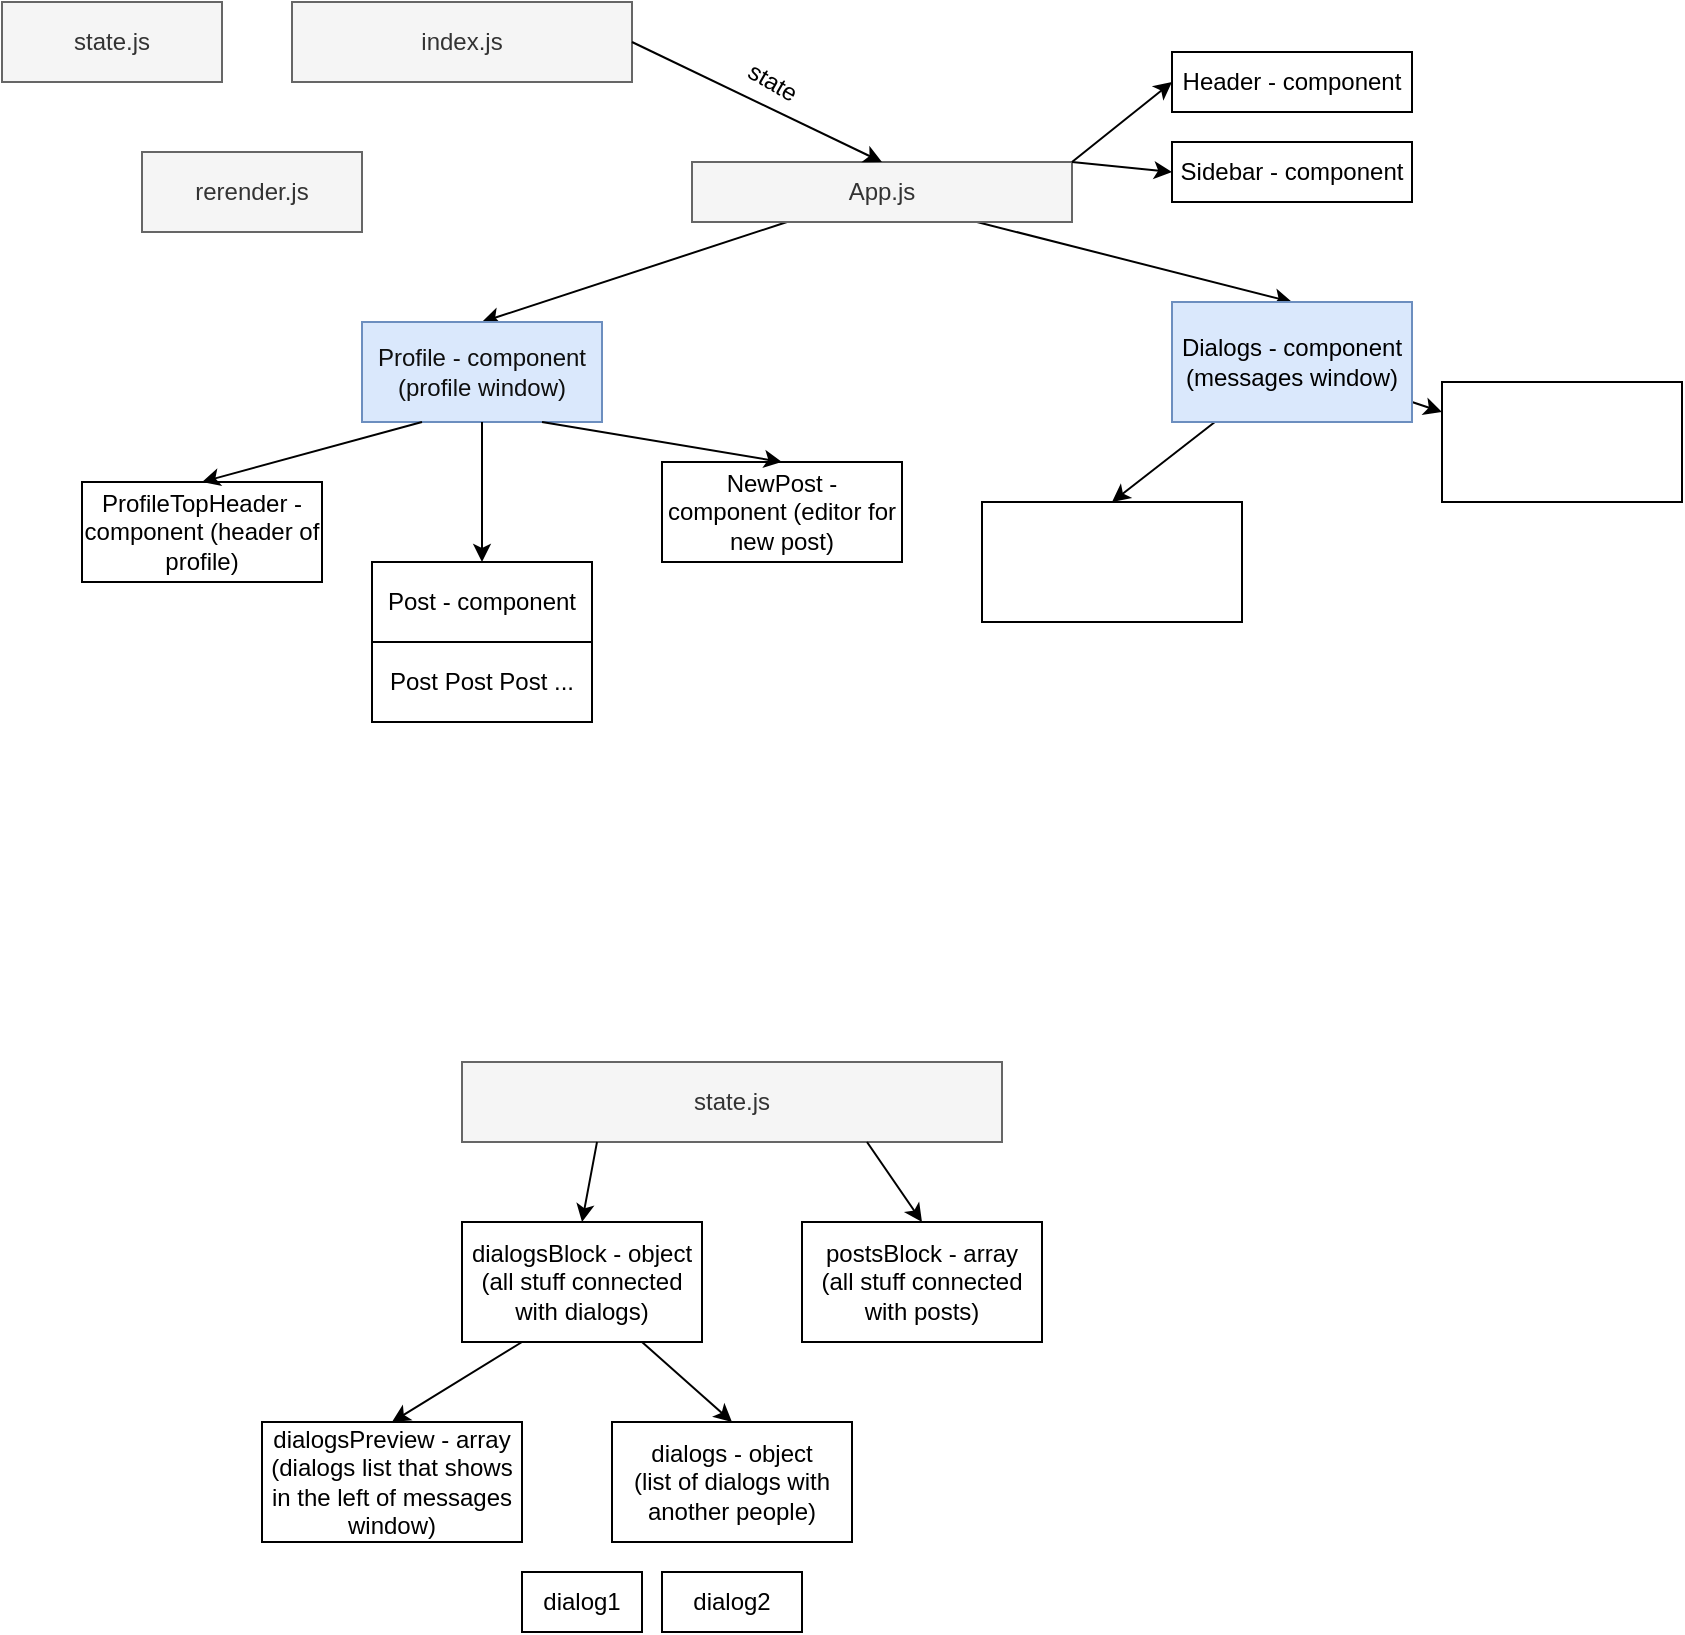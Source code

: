 <mxfile>
    <diagram id="GZvO0lACdGyjekIg9lWZ" name="Page-1">
        <mxGraphModel dx="333" dy="533" grid="1" gridSize="10" guides="1" tooltips="1" connect="1" arrows="1" fold="1" page="1" pageScale="1" pageWidth="850" pageHeight="1100" math="0" shadow="0">
            <root>
                <mxCell id="0"/>
                <mxCell id="1" parent="0"/>
                <mxCell id="2" value="state.js" style="rounded=0;whiteSpace=wrap;html=1;fillColor=#f5f5f5;fontColor=#333333;strokeColor=#666666;" parent="1" vertex="1">
                    <mxGeometry x="240" y="570" width="270" height="40" as="geometry"/>
                </mxCell>
                <mxCell id="3" value="dialogsBlock - object&lt;br&gt;(all stuff connected with dialogs)" style="rounded=0;whiteSpace=wrap;html=1;" parent="1" vertex="1">
                    <mxGeometry x="240" y="650" width="120" height="60" as="geometry"/>
                </mxCell>
                <mxCell id="4" value="postsBlock - array&lt;br&gt;(all stuff connected with posts)" style="whiteSpace=wrap;html=1;" parent="1" vertex="1">
                    <mxGeometry x="410" y="650" width="120" height="60" as="geometry"/>
                </mxCell>
                <mxCell id="5" value="" style="endArrow=classic;html=1;exitX=0.25;exitY=1;exitDx=0;exitDy=0;entryX=0.5;entryY=0;entryDx=0;entryDy=0;" parent="1" source="2" target="3" edge="1">
                    <mxGeometry width="50" height="50" relative="1" as="geometry">
                        <mxPoint x="390" y="680" as="sourcePoint"/>
                        <mxPoint x="440" y="630" as="targetPoint"/>
                    </mxGeometry>
                </mxCell>
                <mxCell id="6" value="" style="edgeStyle=none;orthogonalLoop=1;jettySize=auto;html=1;exitX=0.75;exitY=1;exitDx=0;exitDy=0;entryX=0.5;entryY=0;entryDx=0;entryDy=0;" parent="1" source="2" target="4" edge="1">
                    <mxGeometry width="100" relative="1" as="geometry">
                        <mxPoint x="380" y="630" as="sourcePoint"/>
                        <mxPoint x="480" y="630" as="targetPoint"/>
                        <Array as="points"/>
                    </mxGeometry>
                </mxCell>
                <mxCell id="7" value="dialogsPreview - array&lt;br&gt;(dialogs list that shows in the left of messages window)" style="whiteSpace=wrap;html=1;" parent="1" vertex="1">
                    <mxGeometry x="140" y="750" width="130" height="60" as="geometry"/>
                </mxCell>
                <mxCell id="8" value="" style="edgeStyle=none;orthogonalLoop=1;jettySize=auto;html=1;exitX=0.25;exitY=1;exitDx=0;exitDy=0;entryX=0.5;entryY=0;entryDx=0;entryDy=0;" parent="1" source="3" target="7" edge="1">
                    <mxGeometry width="100" relative="1" as="geometry">
                        <mxPoint x="230" y="730" as="sourcePoint"/>
                        <mxPoint x="330" y="730" as="targetPoint"/>
                        <Array as="points"/>
                    </mxGeometry>
                </mxCell>
                <mxCell id="9" value="dialogs - object&lt;br&gt;(list of dialogs with another people)" style="whiteSpace=wrap;html=1;" parent="1" vertex="1">
                    <mxGeometry x="315" y="750" width="120" height="60" as="geometry"/>
                </mxCell>
                <mxCell id="10" value="" style="edgeStyle=none;orthogonalLoop=1;jettySize=auto;html=1;exitX=0.75;exitY=1;exitDx=0;exitDy=0;entryX=0.5;entryY=0;entryDx=0;entryDy=0;" parent="1" source="3" target="9" edge="1">
                    <mxGeometry width="100" relative="1" as="geometry">
                        <mxPoint x="280" y="720" as="sourcePoint"/>
                        <mxPoint x="380" y="720" as="targetPoint"/>
                        <Array as="points"/>
                    </mxGeometry>
                </mxCell>
                <mxCell id="11" value="dialog1" style="whiteSpace=wrap;html=1;" parent="1" vertex="1">
                    <mxGeometry x="270" y="825" width="60" height="30" as="geometry"/>
                </mxCell>
                <mxCell id="13" value="dialog2" style="whiteSpace=wrap;html=1;" parent="1" vertex="1">
                    <mxGeometry x="340" y="825" width="70" height="30" as="geometry"/>
                </mxCell>
                <mxCell id="14" value="index.js" style="whiteSpace=wrap;html=1;fillColor=#f5f5f5;fontColor=#333333;strokeColor=#666666;" parent="1" vertex="1">
                    <mxGeometry x="155" y="40" width="170" height="40" as="geometry"/>
                </mxCell>
                <mxCell id="19" style="edgeStyle=none;html=1;entryX=0.5;entryY=0;entryDx=0;entryDy=0;exitX=0.25;exitY=1;exitDx=0;exitDy=0;" parent="1" source="15" target="18" edge="1">
                    <mxGeometry relative="1" as="geometry"/>
                </mxCell>
                <mxCell id="21" style="edgeStyle=none;html=1;entryX=0.5;entryY=0;entryDx=0;entryDy=0;exitX=0.75;exitY=1;exitDx=0;exitDy=0;" parent="1" source="15" target="20" edge="1">
                    <mxGeometry relative="1" as="geometry"/>
                </mxCell>
                <mxCell id="15" value="App.js" style="whiteSpace=wrap;html=1;fillColor=#f5f5f5;fontColor=#333333;strokeColor=#666666;" parent="1" vertex="1">
                    <mxGeometry x="355" y="120" width="190" height="30" as="geometry"/>
                </mxCell>
                <mxCell id="16" value="" style="edgeStyle=none;orthogonalLoop=1;jettySize=auto;html=1;exitX=1;exitY=0.5;exitDx=0;exitDy=0;entryX=0.5;entryY=0;entryDx=0;entryDy=0;" parent="1" source="14" target="15" edge="1">
                    <mxGeometry width="100" relative="1" as="geometry">
                        <mxPoint x="335" y="80" as="sourcePoint"/>
                        <mxPoint x="435" y="80" as="targetPoint"/>
                        <Array as="points"/>
                    </mxGeometry>
                </mxCell>
                <mxCell id="17" value="state" style="text;html=1;align=center;verticalAlign=middle;resizable=0;points=[];autosize=1;strokeColor=none;fillColor=none;rotation=30;" parent="1" vertex="1">
                    <mxGeometry x="370" y="65" width="50" height="30" as="geometry"/>
                </mxCell>
                <mxCell id="18" value="&lt;font color=&quot;#0f0f0f&quot;&gt;Profile - component (profile window)&lt;/font&gt;" style="whiteSpace=wrap;html=1;fillColor=#dae8fc;strokeColor=#6c8ebf;" parent="1" vertex="1">
                    <mxGeometry x="190" y="200" width="120" height="50" as="geometry"/>
                </mxCell>
                <mxCell id="34" style="edgeStyle=none;html=1;entryX=0.5;entryY=0;entryDx=0;entryDy=0;fontColor=#FFFFFF;" parent="1" source="20" target="33" edge="1">
                    <mxGeometry relative="1" as="geometry"/>
                </mxCell>
                <mxCell id="36" style="edgeStyle=none;html=1;entryX=0;entryY=0.25;entryDx=0;entryDy=0;fontColor=#FFFFFF;" parent="1" source="20" target="35" edge="1">
                    <mxGeometry relative="1" as="geometry"/>
                </mxCell>
                <mxCell id="20" value="&lt;font color=&quot;#000000&quot;&gt;Dialogs - component (messages window)&lt;/font&gt;" style="whiteSpace=wrap;html=1;fillColor=#dae8fc;strokeColor=#6c8ebf;" parent="1" vertex="1">
                    <mxGeometry x="595" y="190" width="120" height="60" as="geometry"/>
                </mxCell>
                <mxCell id="22" value="ProfileTopHeader - component (header of profile)" style="whiteSpace=wrap;html=1;" parent="1" vertex="1">
                    <mxGeometry x="50" y="280" width="120" height="50" as="geometry"/>
                </mxCell>
                <mxCell id="23" value="" style="edgeStyle=none;orthogonalLoop=1;jettySize=auto;html=1;exitX=0.25;exitY=1;exitDx=0;exitDy=0;entryX=0.5;entryY=0;entryDx=0;entryDy=0;" parent="1" source="18" target="22" edge="1">
                    <mxGeometry width="100" relative="1" as="geometry">
                        <mxPoint x="150" y="270" as="sourcePoint"/>
                        <mxPoint x="250" y="270" as="targetPoint"/>
                        <Array as="points"/>
                    </mxGeometry>
                </mxCell>
                <mxCell id="24" value="NewPost - component (editor for new post)" style="whiteSpace=wrap;html=1;" parent="1" vertex="1">
                    <mxGeometry x="340" y="270" width="120" height="50" as="geometry"/>
                </mxCell>
                <mxCell id="25" value="" style="edgeStyle=none;orthogonalLoop=1;jettySize=auto;html=1;exitX=0.75;exitY=1;exitDx=0;exitDy=0;entryX=0.5;entryY=0;entryDx=0;entryDy=0;" parent="1" source="18" target="24" edge="1">
                    <mxGeometry width="100" relative="1" as="geometry">
                        <mxPoint x="180" y="400" as="sourcePoint"/>
                        <mxPoint x="280" y="400" as="targetPoint"/>
                        <Array as="points"/>
                    </mxGeometry>
                </mxCell>
                <mxCell id="26" value="Post - component" style="whiteSpace=wrap;html=1;" parent="1" vertex="1">
                    <mxGeometry x="195" y="320" width="110" height="40" as="geometry"/>
                </mxCell>
                <mxCell id="27" value="" style="edgeStyle=none;orthogonalLoop=1;jettySize=auto;html=1;exitX=0.5;exitY=1;exitDx=0;exitDy=0;entryX=0.5;entryY=0;entryDx=0;entryDy=0;" parent="1" source="18" target="26" edge="1">
                    <mxGeometry width="100" relative="1" as="geometry">
                        <mxPoint x="200" y="270" as="sourcePoint"/>
                        <mxPoint x="300" y="270" as="targetPoint"/>
                        <Array as="points"/>
                    </mxGeometry>
                </mxCell>
                <mxCell id="28" value="Post Post Post ..." style="whiteSpace=wrap;html=1;" parent="1" vertex="1">
                    <mxGeometry x="195" y="360" width="110" height="40" as="geometry"/>
                </mxCell>
                <mxCell id="29" value="Header - component" style="whiteSpace=wrap;html=1;" parent="1" vertex="1">
                    <mxGeometry x="595" y="65" width="120" height="30" as="geometry"/>
                </mxCell>
                <mxCell id="30" value="Sidebar - component" style="whiteSpace=wrap;html=1;" parent="1" vertex="1">
                    <mxGeometry x="595" y="110" width="120" height="30" as="geometry"/>
                </mxCell>
                <mxCell id="31" value="" style="edgeStyle=none;orthogonalLoop=1;jettySize=auto;html=1;exitX=1;exitY=0;exitDx=0;exitDy=0;entryX=0;entryY=0.5;entryDx=0;entryDy=0;" parent="1" source="15" target="29" edge="1">
                    <mxGeometry width="100" relative="1" as="geometry">
                        <mxPoint x="505" y="90" as="sourcePoint"/>
                        <mxPoint x="605" y="90" as="targetPoint"/>
                        <Array as="points"/>
                    </mxGeometry>
                </mxCell>
                <mxCell id="32" value="" style="edgeStyle=none;orthogonalLoop=1;jettySize=auto;html=1;exitX=1;exitY=0;exitDx=0;exitDy=0;entryX=0;entryY=0.5;entryDx=0;entryDy=0;" parent="1" source="15" target="30" edge="1">
                    <mxGeometry width="100" relative="1" as="geometry">
                        <mxPoint x="485" y="90" as="sourcePoint"/>
                        <mxPoint x="585" y="90" as="targetPoint"/>
                        <Array as="points"/>
                    </mxGeometry>
                </mxCell>
                <mxCell id="33" value="&lt;font color=&quot;#ffffff&quot;&gt;DialogsPreview - component (shows all dialogs on the left side)&lt;/font&gt;" style="whiteSpace=wrap;html=1;fontColor=#0F0F0F;" parent="1" vertex="1">
                    <mxGeometry x="500" y="290" width="130" height="60" as="geometry"/>
                </mxCell>
                <mxCell id="35" value="PickChatPreview - component (shows default image when no dialog is taken)" style="whiteSpace=wrap;html=1;fontColor=#FFFFFF;" parent="1" vertex="1">
                    <mxGeometry x="730" y="230" width="120" height="60" as="geometry"/>
                </mxCell>
                <mxCell id="37" value="state.js" style="whiteSpace=wrap;html=1;fillColor=#f5f5f5;fontColor=#333333;strokeColor=#666666;" vertex="1" parent="1">
                    <mxGeometry x="10" y="40" width="110" height="40" as="geometry"/>
                </mxCell>
                <mxCell id="38" value="rerender.js" style="whiteSpace=wrap;html=1;fillColor=#f5f5f5;fontColor=#333333;strokeColor=#666666;" vertex="1" parent="1">
                    <mxGeometry x="80" y="115" width="110" height="40" as="geometry"/>
                </mxCell>
            </root>
        </mxGraphModel>
    </diagram>
</mxfile>